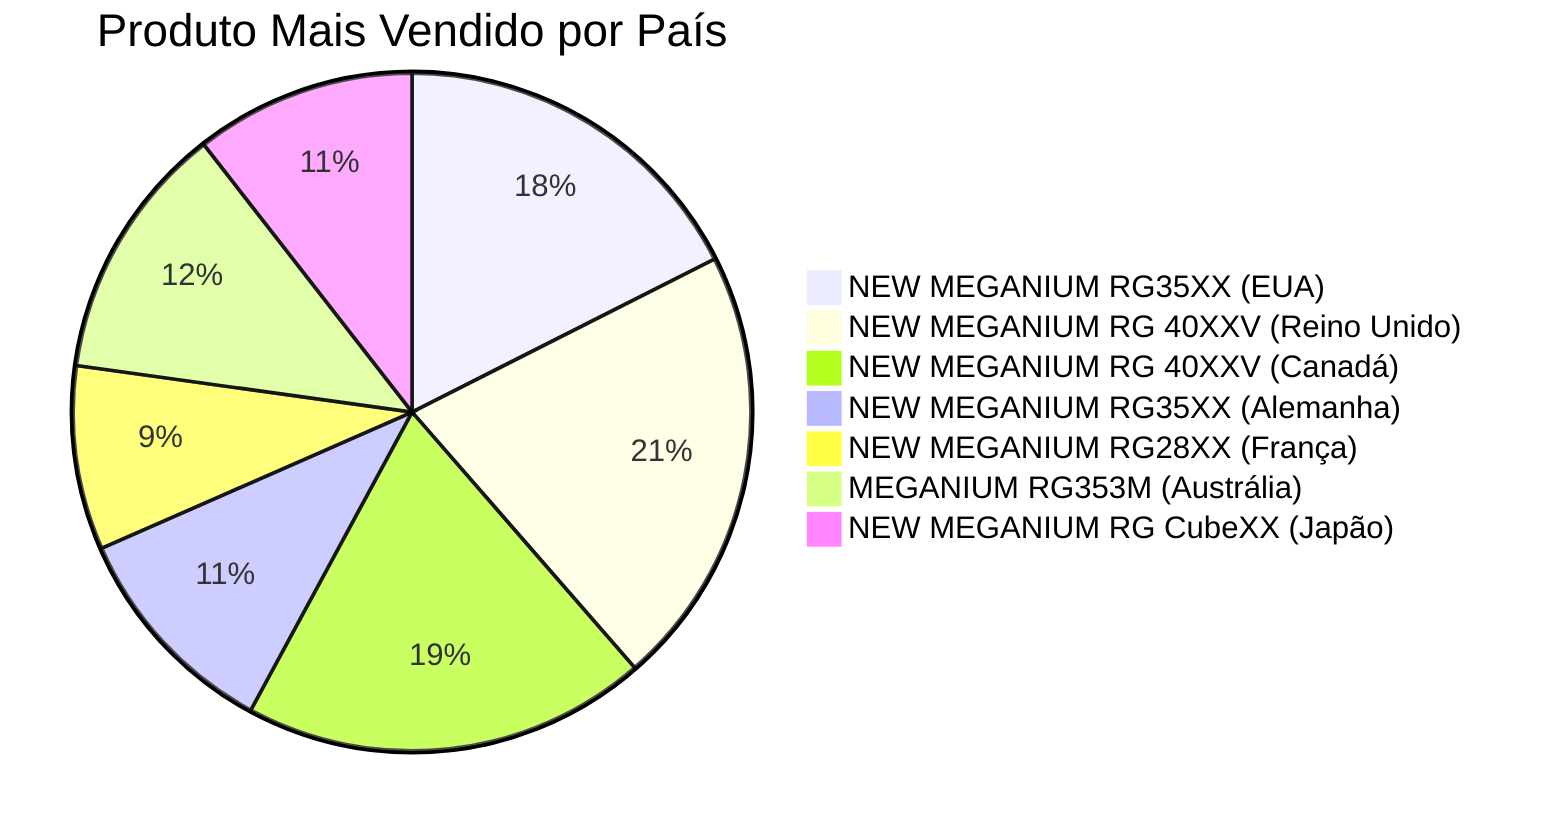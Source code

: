 pie title Produto Mais Vendido por País
    "NEW MEGANIUM RG35XX (EUA)" : 10
    "NEW MEGANIUM RG 40XXV (Reino Unido)" : 12
    "NEW MEGANIUM RG 40XXV (Canadá)" : 11
    "NEW MEGANIUM RG35XX (Alemanha)" : 6
    "NEW MEGANIUM RG28XX (França)" : 5
    "MEGANIUM RG353M (Austrália)" : 7
    "NEW MEGANIUM RG CubeXX (Japão)" : 6